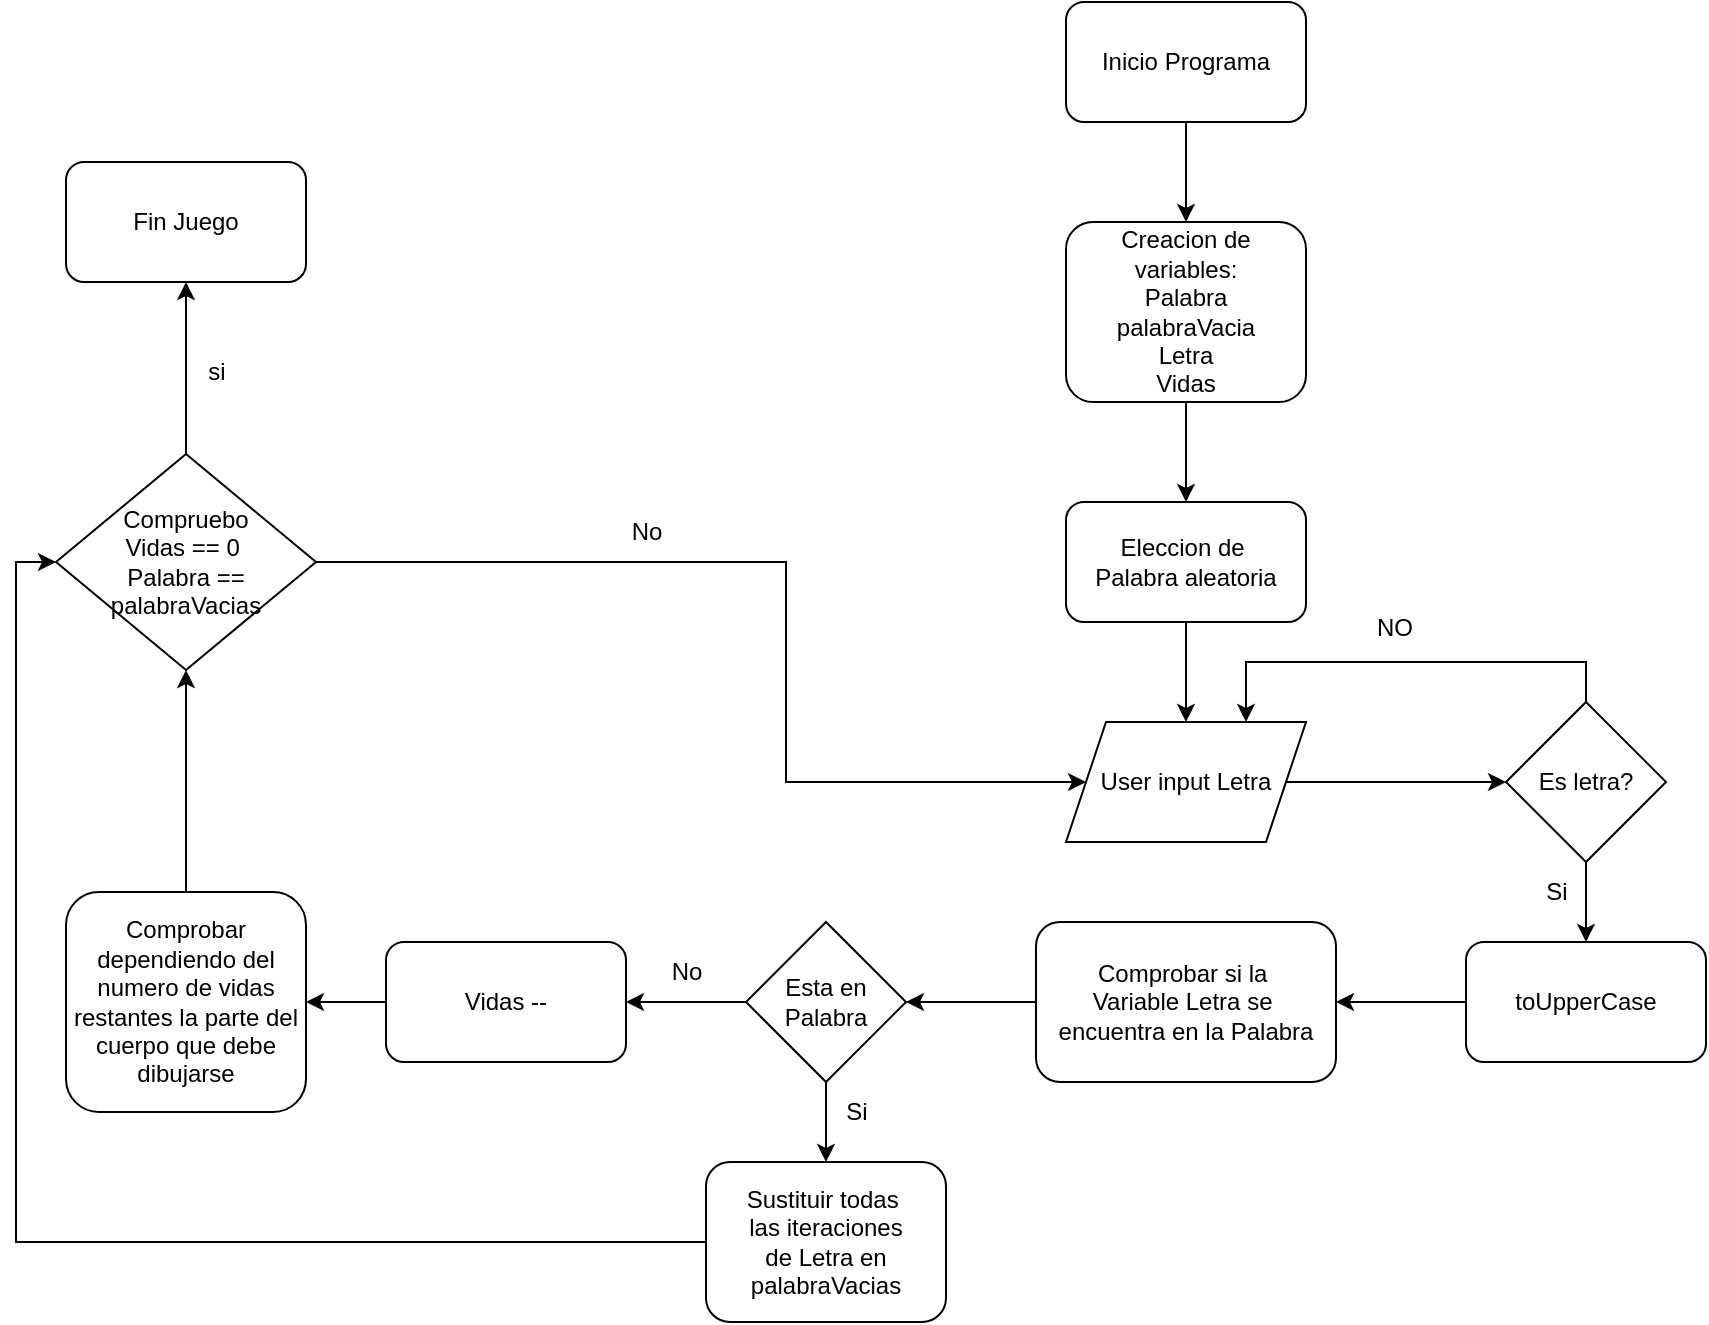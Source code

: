 <mxfile version="24.8.6">
  <diagram name="Page-1" id="JZaFUBtq7wkDwSlXKuTk">
    <mxGraphModel dx="1878" dy="1113" grid="1" gridSize="10" guides="1" tooltips="1" connect="1" arrows="1" fold="1" page="1" pageScale="1" pageWidth="827" pageHeight="1169" math="0" shadow="0">
      <root>
        <mxCell id="0" />
        <mxCell id="1" parent="0" />
        <mxCell id="-SzD1_mk2B3pfbMO4b0y-21" style="edgeStyle=orthogonalEdgeStyle;rounded=0;orthogonalLoop=1;jettySize=auto;html=1;entryX=0.5;entryY=0;entryDx=0;entryDy=0;" edge="1" parent="1" source="-SzD1_mk2B3pfbMO4b0y-1" target="-SzD1_mk2B3pfbMO4b0y-19">
          <mxGeometry relative="1" as="geometry" />
        </mxCell>
        <mxCell id="-SzD1_mk2B3pfbMO4b0y-1" value="Inicio Programa" style="rounded=1;whiteSpace=wrap;html=1;" vertex="1" parent="1">
          <mxGeometry x="230" y="10" width="120" height="60" as="geometry" />
        </mxCell>
        <mxCell id="-SzD1_mk2B3pfbMO4b0y-9" style="edgeStyle=orthogonalEdgeStyle;rounded=0;orthogonalLoop=1;jettySize=auto;html=1;entryX=0.5;entryY=0;entryDx=0;entryDy=0;" edge="1" parent="1" source="-SzD1_mk2B3pfbMO4b0y-2">
          <mxGeometry relative="1" as="geometry">
            <mxPoint x="290" y="370" as="targetPoint" />
          </mxGeometry>
        </mxCell>
        <mxCell id="-SzD1_mk2B3pfbMO4b0y-2" value="Eleccion de&amp;nbsp;&lt;br&gt;Palabra aleatoria" style="rounded=1;whiteSpace=wrap;html=1;" vertex="1" parent="1">
          <mxGeometry x="230" y="260" width="120" height="60" as="geometry" />
        </mxCell>
        <mxCell id="-SzD1_mk2B3pfbMO4b0y-8" style="edgeStyle=orthogonalEdgeStyle;rounded=0;orthogonalLoop=1;jettySize=auto;html=1;entryX=0.75;entryY=0;entryDx=0;entryDy=0;" edge="1" parent="1" source="-SzD1_mk2B3pfbMO4b0y-3">
          <mxGeometry relative="1" as="geometry">
            <mxPoint x="320" y="370" as="targetPoint" />
            <Array as="points">
              <mxPoint x="490" y="340" />
              <mxPoint x="320" y="340" />
            </Array>
          </mxGeometry>
        </mxCell>
        <mxCell id="-SzD1_mk2B3pfbMO4b0y-13" style="edgeStyle=orthogonalEdgeStyle;rounded=0;orthogonalLoop=1;jettySize=auto;html=1;entryX=0.5;entryY=0;entryDx=0;entryDy=0;" edge="1" parent="1" source="-SzD1_mk2B3pfbMO4b0y-3" target="-SzD1_mk2B3pfbMO4b0y-12">
          <mxGeometry relative="1" as="geometry" />
        </mxCell>
        <mxCell id="-SzD1_mk2B3pfbMO4b0y-3" value="Es letra?" style="rhombus;whiteSpace=wrap;html=1;" vertex="1" parent="1">
          <mxGeometry x="450" y="360" width="80" height="80" as="geometry" />
        </mxCell>
        <mxCell id="-SzD1_mk2B3pfbMO4b0y-5" style="edgeStyle=orthogonalEdgeStyle;rounded=0;orthogonalLoop=1;jettySize=auto;html=1;entryX=0;entryY=0.5;entryDx=0;entryDy=0;exitX=1;exitY=0.5;exitDx=0;exitDy=0;" edge="1" parent="1" source="-SzD1_mk2B3pfbMO4b0y-20" target="-SzD1_mk2B3pfbMO4b0y-3">
          <mxGeometry relative="1" as="geometry">
            <mxPoint x="350" y="400" as="sourcePoint" />
          </mxGeometry>
        </mxCell>
        <mxCell id="-SzD1_mk2B3pfbMO4b0y-11" value="NO" style="text;html=1;align=center;verticalAlign=middle;resizable=0;points=[];autosize=1;strokeColor=none;fillColor=none;" vertex="1" parent="1">
          <mxGeometry x="374" y="308" width="40" height="30" as="geometry" />
        </mxCell>
        <mxCell id="-SzD1_mk2B3pfbMO4b0y-25" style="edgeStyle=orthogonalEdgeStyle;rounded=0;orthogonalLoop=1;jettySize=auto;html=1;entryX=1;entryY=0.5;entryDx=0;entryDy=0;" edge="1" parent="1" source="-SzD1_mk2B3pfbMO4b0y-12" target="-SzD1_mk2B3pfbMO4b0y-18">
          <mxGeometry relative="1" as="geometry" />
        </mxCell>
        <mxCell id="-SzD1_mk2B3pfbMO4b0y-12" value="toUpperCase" style="rounded=1;whiteSpace=wrap;html=1;" vertex="1" parent="1">
          <mxGeometry x="430" y="480" width="120" height="60" as="geometry" />
        </mxCell>
        <mxCell id="-SzD1_mk2B3pfbMO4b0y-14" value="Si" style="text;html=1;align=center;verticalAlign=middle;resizable=0;points=[];autosize=1;strokeColor=none;fillColor=none;" vertex="1" parent="1">
          <mxGeometry x="460" y="440" width="30" height="30" as="geometry" />
        </mxCell>
        <mxCell id="-SzD1_mk2B3pfbMO4b0y-28" style="edgeStyle=orthogonalEdgeStyle;rounded=0;orthogonalLoop=1;jettySize=auto;html=1;entryX=0.5;entryY=0;entryDx=0;entryDy=0;" edge="1" parent="1" source="-SzD1_mk2B3pfbMO4b0y-15" target="-SzD1_mk2B3pfbMO4b0y-27">
          <mxGeometry relative="1" as="geometry" />
        </mxCell>
        <mxCell id="-SzD1_mk2B3pfbMO4b0y-31" style="edgeStyle=orthogonalEdgeStyle;rounded=0;orthogonalLoop=1;jettySize=auto;html=1;entryX=1;entryY=0.5;entryDx=0;entryDy=0;" edge="1" parent="1" source="-SzD1_mk2B3pfbMO4b0y-15" target="-SzD1_mk2B3pfbMO4b0y-30">
          <mxGeometry relative="1" as="geometry" />
        </mxCell>
        <mxCell id="-SzD1_mk2B3pfbMO4b0y-15" value="Esta en Palabra" style="rhombus;whiteSpace=wrap;html=1;" vertex="1" parent="1">
          <mxGeometry x="70" y="470" width="80" height="80" as="geometry" />
        </mxCell>
        <mxCell id="-SzD1_mk2B3pfbMO4b0y-26" style="edgeStyle=orthogonalEdgeStyle;rounded=0;orthogonalLoop=1;jettySize=auto;html=1;entryX=1;entryY=0.5;entryDx=0;entryDy=0;" edge="1" parent="1" source="-SzD1_mk2B3pfbMO4b0y-18" target="-SzD1_mk2B3pfbMO4b0y-15">
          <mxGeometry relative="1" as="geometry" />
        </mxCell>
        <mxCell id="-SzD1_mk2B3pfbMO4b0y-18" value="Comprobar si la&amp;nbsp;&lt;br&gt;Variable Letra se&amp;nbsp;&lt;br&gt;encuentra en la Palabra" style="rounded=1;whiteSpace=wrap;html=1;" vertex="1" parent="1">
          <mxGeometry x="215" y="470" width="150" height="80" as="geometry" />
        </mxCell>
        <mxCell id="-SzD1_mk2B3pfbMO4b0y-22" style="edgeStyle=orthogonalEdgeStyle;rounded=0;orthogonalLoop=1;jettySize=auto;html=1;entryX=0.5;entryY=0;entryDx=0;entryDy=0;" edge="1" parent="1" source="-SzD1_mk2B3pfbMO4b0y-19" target="-SzD1_mk2B3pfbMO4b0y-2">
          <mxGeometry relative="1" as="geometry" />
        </mxCell>
        <mxCell id="-SzD1_mk2B3pfbMO4b0y-19" value="Creacion de variables:&lt;br&gt;Palabra&lt;br&gt;palabraVacia&lt;br&gt;Letra&lt;div&gt;Vidas&lt;/div&gt;" style="rounded=1;whiteSpace=wrap;html=1;" vertex="1" parent="1">
          <mxGeometry x="230" y="120" width="120" height="90" as="geometry" />
        </mxCell>
        <mxCell id="-SzD1_mk2B3pfbMO4b0y-20" value="User input Letra" style="shape=parallelogram;perimeter=parallelogramPerimeter;whiteSpace=wrap;html=1;fixedSize=1;" vertex="1" parent="1">
          <mxGeometry x="230" y="370" width="120" height="60" as="geometry" />
        </mxCell>
        <mxCell id="-SzD1_mk2B3pfbMO4b0y-34" style="edgeStyle=orthogonalEdgeStyle;rounded=0;orthogonalLoop=1;jettySize=auto;html=1;entryX=0;entryY=0.5;entryDx=0;entryDy=0;" edge="1" parent="1" source="-SzD1_mk2B3pfbMO4b0y-27" target="-SzD1_mk2B3pfbMO4b0y-33">
          <mxGeometry relative="1" as="geometry">
            <mxPoint x="-190" y="400" as="targetPoint" />
          </mxGeometry>
        </mxCell>
        <mxCell id="-SzD1_mk2B3pfbMO4b0y-27" value="Sustituir todas&amp;nbsp;&lt;br&gt;las iteraciones&lt;br&gt;de Letra en palabraVacias" style="rounded=1;whiteSpace=wrap;html=1;" vertex="1" parent="1">
          <mxGeometry x="50" y="590" width="120" height="80" as="geometry" />
        </mxCell>
        <mxCell id="-SzD1_mk2B3pfbMO4b0y-29" value="Si" style="text;html=1;align=center;verticalAlign=middle;resizable=0;points=[];autosize=1;strokeColor=none;fillColor=none;" vertex="1" parent="1">
          <mxGeometry x="110" y="550" width="30" height="30" as="geometry" />
        </mxCell>
        <mxCell id="-SzD1_mk2B3pfbMO4b0y-42" style="edgeStyle=orthogonalEdgeStyle;rounded=0;orthogonalLoop=1;jettySize=auto;html=1;entryX=1;entryY=0.5;entryDx=0;entryDy=0;" edge="1" parent="1" source="-SzD1_mk2B3pfbMO4b0y-30" target="-SzD1_mk2B3pfbMO4b0y-41">
          <mxGeometry relative="1" as="geometry" />
        </mxCell>
        <mxCell id="-SzD1_mk2B3pfbMO4b0y-30" value="Vidas --" style="rounded=1;whiteSpace=wrap;html=1;" vertex="1" parent="1">
          <mxGeometry x="-110" y="480" width="120" height="60" as="geometry" />
        </mxCell>
        <mxCell id="-SzD1_mk2B3pfbMO4b0y-32" value="No" style="text;html=1;align=center;verticalAlign=middle;resizable=0;points=[];autosize=1;strokeColor=none;fillColor=none;" vertex="1" parent="1">
          <mxGeometry x="20" y="480" width="40" height="30" as="geometry" />
        </mxCell>
        <mxCell id="-SzD1_mk2B3pfbMO4b0y-36" style="edgeStyle=orthogonalEdgeStyle;rounded=0;orthogonalLoop=1;jettySize=auto;html=1;entryX=0;entryY=0.5;entryDx=0;entryDy=0;" edge="1" parent="1" source="-SzD1_mk2B3pfbMO4b0y-33" target="-SzD1_mk2B3pfbMO4b0y-20">
          <mxGeometry relative="1" as="geometry">
            <Array as="points">
              <mxPoint x="90" y="290" />
              <mxPoint x="90" y="400" />
            </Array>
          </mxGeometry>
        </mxCell>
        <mxCell id="-SzD1_mk2B3pfbMO4b0y-40" style="edgeStyle=orthogonalEdgeStyle;rounded=0;orthogonalLoop=1;jettySize=auto;html=1;entryX=0.5;entryY=1;entryDx=0;entryDy=0;" edge="1" parent="1" source="-SzD1_mk2B3pfbMO4b0y-33" target="-SzD1_mk2B3pfbMO4b0y-39">
          <mxGeometry relative="1" as="geometry" />
        </mxCell>
        <mxCell id="-SzD1_mk2B3pfbMO4b0y-33" value="Compruebo&lt;br&gt;Vidas == 0&amp;nbsp;&lt;br&gt;Palabra == palabraVacias" style="rhombus;whiteSpace=wrap;html=1;" vertex="1" parent="1">
          <mxGeometry x="-275" y="236" width="130" height="108" as="geometry" />
        </mxCell>
        <mxCell id="-SzD1_mk2B3pfbMO4b0y-37" value="No" style="text;html=1;align=center;verticalAlign=middle;resizable=0;points=[];autosize=1;strokeColor=none;fillColor=none;" vertex="1" parent="1">
          <mxGeometry y="260" width="40" height="30" as="geometry" />
        </mxCell>
        <mxCell id="-SzD1_mk2B3pfbMO4b0y-39" value="Fin Juego" style="rounded=1;whiteSpace=wrap;html=1;" vertex="1" parent="1">
          <mxGeometry x="-270" y="90" width="120" height="60" as="geometry" />
        </mxCell>
        <mxCell id="-SzD1_mk2B3pfbMO4b0y-43" style="edgeStyle=orthogonalEdgeStyle;rounded=0;orthogonalLoop=1;jettySize=auto;html=1;entryX=0.5;entryY=1;entryDx=0;entryDy=0;" edge="1" parent="1" source="-SzD1_mk2B3pfbMO4b0y-41" target="-SzD1_mk2B3pfbMO4b0y-33">
          <mxGeometry relative="1" as="geometry" />
        </mxCell>
        <mxCell id="-SzD1_mk2B3pfbMO4b0y-41" value="Comprobar dependiendo del numero de vidas restantes la parte del cuerpo que debe dibujarse" style="rounded=1;whiteSpace=wrap;html=1;" vertex="1" parent="1">
          <mxGeometry x="-270" y="455" width="120" height="110" as="geometry" />
        </mxCell>
        <mxCell id="-SzD1_mk2B3pfbMO4b0y-44" value="si" style="text;html=1;align=center;verticalAlign=middle;resizable=0;points=[];autosize=1;strokeColor=none;fillColor=none;" vertex="1" parent="1">
          <mxGeometry x="-210" y="180" width="30" height="30" as="geometry" />
        </mxCell>
      </root>
    </mxGraphModel>
  </diagram>
</mxfile>
